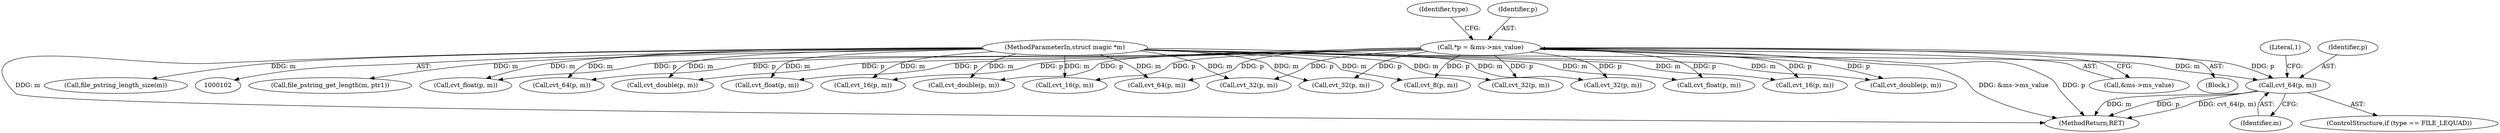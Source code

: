 digraph "0_file_59e63838913eee47f5c120a6c53d4565af638158@pointer" {
"1000559" [label="(Call,cvt_64(p, m))"];
"1000108" [label="(Call,*p = &ms->ms_value)"];
"1000104" [label="(MethodParameterIn,struct magic *m)"];
"1000712" [label="(Call,cvt_double(p, m))"];
"1000561" [label="(Identifier,m)"];
"1000193" [label="(Call,file_pstring_get_length(m, ptr1))"];
"1000555" [label="(ControlStructure,if (type == FILE_LEQUAD))"];
"1000908" [label="(MethodReturn,RET)"];
"1000563" [label="(Literal,1)"];
"1000104" [label="(MethodParameterIn,struct magic *m)"];
"1000110" [label="(Call,&ms->ms_value)"];
"1000706" [label="(Call,cvt_float(p, m))"];
"1000148" [label="(Call,cvt_64(p, m))"];
"1000886" [label="(Call,cvt_double(p, m))"];
"1000106" [label="(Block,)"];
"1000659" [label="(Call,cvt_float(p, m))"];
"1000248" [label="(Call,cvt_16(p, m))"];
"1000799" [label="(Call,cvt_double(p, m))"];
"1000131" [label="(Call,cvt_16(p, m))"];
"1000176" [label="(Call,file_pstring_length_size(m))"];
"1000391" [label="(Call,cvt_64(p, m))"];
"1000606" [label="(Call,cvt_32(p, m))"];
"1000560" [label="(Identifier,p)"];
"1000139" [label="(Call,cvt_32(p, m))"];
"1000117" [label="(Identifier,type)"];
"1000109" [label="(Identifier,p)"];
"1000108" [label="(Call,*p = &ms->ms_value)"];
"1000125" [label="(Call,cvt_8(p, m))"];
"1000463" [label="(Call,cvt_32(p, m))"];
"1000295" [label="(Call,cvt_32(p, m))"];
"1000559" [label="(Call,cvt_64(p, m))"];
"1000612" [label="(Call,cvt_float(p, m))"];
"1000416" [label="(Call,cvt_16(p, m))"];
"1000559" -> "1000555"  [label="AST: "];
"1000559" -> "1000561"  [label="CFG: "];
"1000560" -> "1000559"  [label="AST: "];
"1000561" -> "1000559"  [label="AST: "];
"1000563" -> "1000559"  [label="CFG: "];
"1000559" -> "1000908"  [label="DDG: p"];
"1000559" -> "1000908"  [label="DDG: cvt_64(p, m)"];
"1000559" -> "1000908"  [label="DDG: m"];
"1000108" -> "1000559"  [label="DDG: p"];
"1000104" -> "1000559"  [label="DDG: m"];
"1000108" -> "1000106"  [label="AST: "];
"1000108" -> "1000110"  [label="CFG: "];
"1000109" -> "1000108"  [label="AST: "];
"1000110" -> "1000108"  [label="AST: "];
"1000117" -> "1000108"  [label="CFG: "];
"1000108" -> "1000908"  [label="DDG: &ms->ms_value"];
"1000108" -> "1000908"  [label="DDG: p"];
"1000108" -> "1000125"  [label="DDG: p"];
"1000108" -> "1000131"  [label="DDG: p"];
"1000108" -> "1000139"  [label="DDG: p"];
"1000108" -> "1000148"  [label="DDG: p"];
"1000108" -> "1000248"  [label="DDG: p"];
"1000108" -> "1000295"  [label="DDG: p"];
"1000108" -> "1000391"  [label="DDG: p"];
"1000108" -> "1000416"  [label="DDG: p"];
"1000108" -> "1000463"  [label="DDG: p"];
"1000108" -> "1000606"  [label="DDG: p"];
"1000108" -> "1000612"  [label="DDG: p"];
"1000108" -> "1000659"  [label="DDG: p"];
"1000108" -> "1000706"  [label="DDG: p"];
"1000108" -> "1000712"  [label="DDG: p"];
"1000108" -> "1000799"  [label="DDG: p"];
"1000108" -> "1000886"  [label="DDG: p"];
"1000104" -> "1000102"  [label="AST: "];
"1000104" -> "1000908"  [label="DDG: m"];
"1000104" -> "1000125"  [label="DDG: m"];
"1000104" -> "1000131"  [label="DDG: m"];
"1000104" -> "1000139"  [label="DDG: m"];
"1000104" -> "1000148"  [label="DDG: m"];
"1000104" -> "1000176"  [label="DDG: m"];
"1000104" -> "1000193"  [label="DDG: m"];
"1000104" -> "1000248"  [label="DDG: m"];
"1000104" -> "1000295"  [label="DDG: m"];
"1000104" -> "1000391"  [label="DDG: m"];
"1000104" -> "1000416"  [label="DDG: m"];
"1000104" -> "1000463"  [label="DDG: m"];
"1000104" -> "1000606"  [label="DDG: m"];
"1000104" -> "1000612"  [label="DDG: m"];
"1000104" -> "1000659"  [label="DDG: m"];
"1000104" -> "1000706"  [label="DDG: m"];
"1000104" -> "1000712"  [label="DDG: m"];
"1000104" -> "1000799"  [label="DDG: m"];
"1000104" -> "1000886"  [label="DDG: m"];
}
